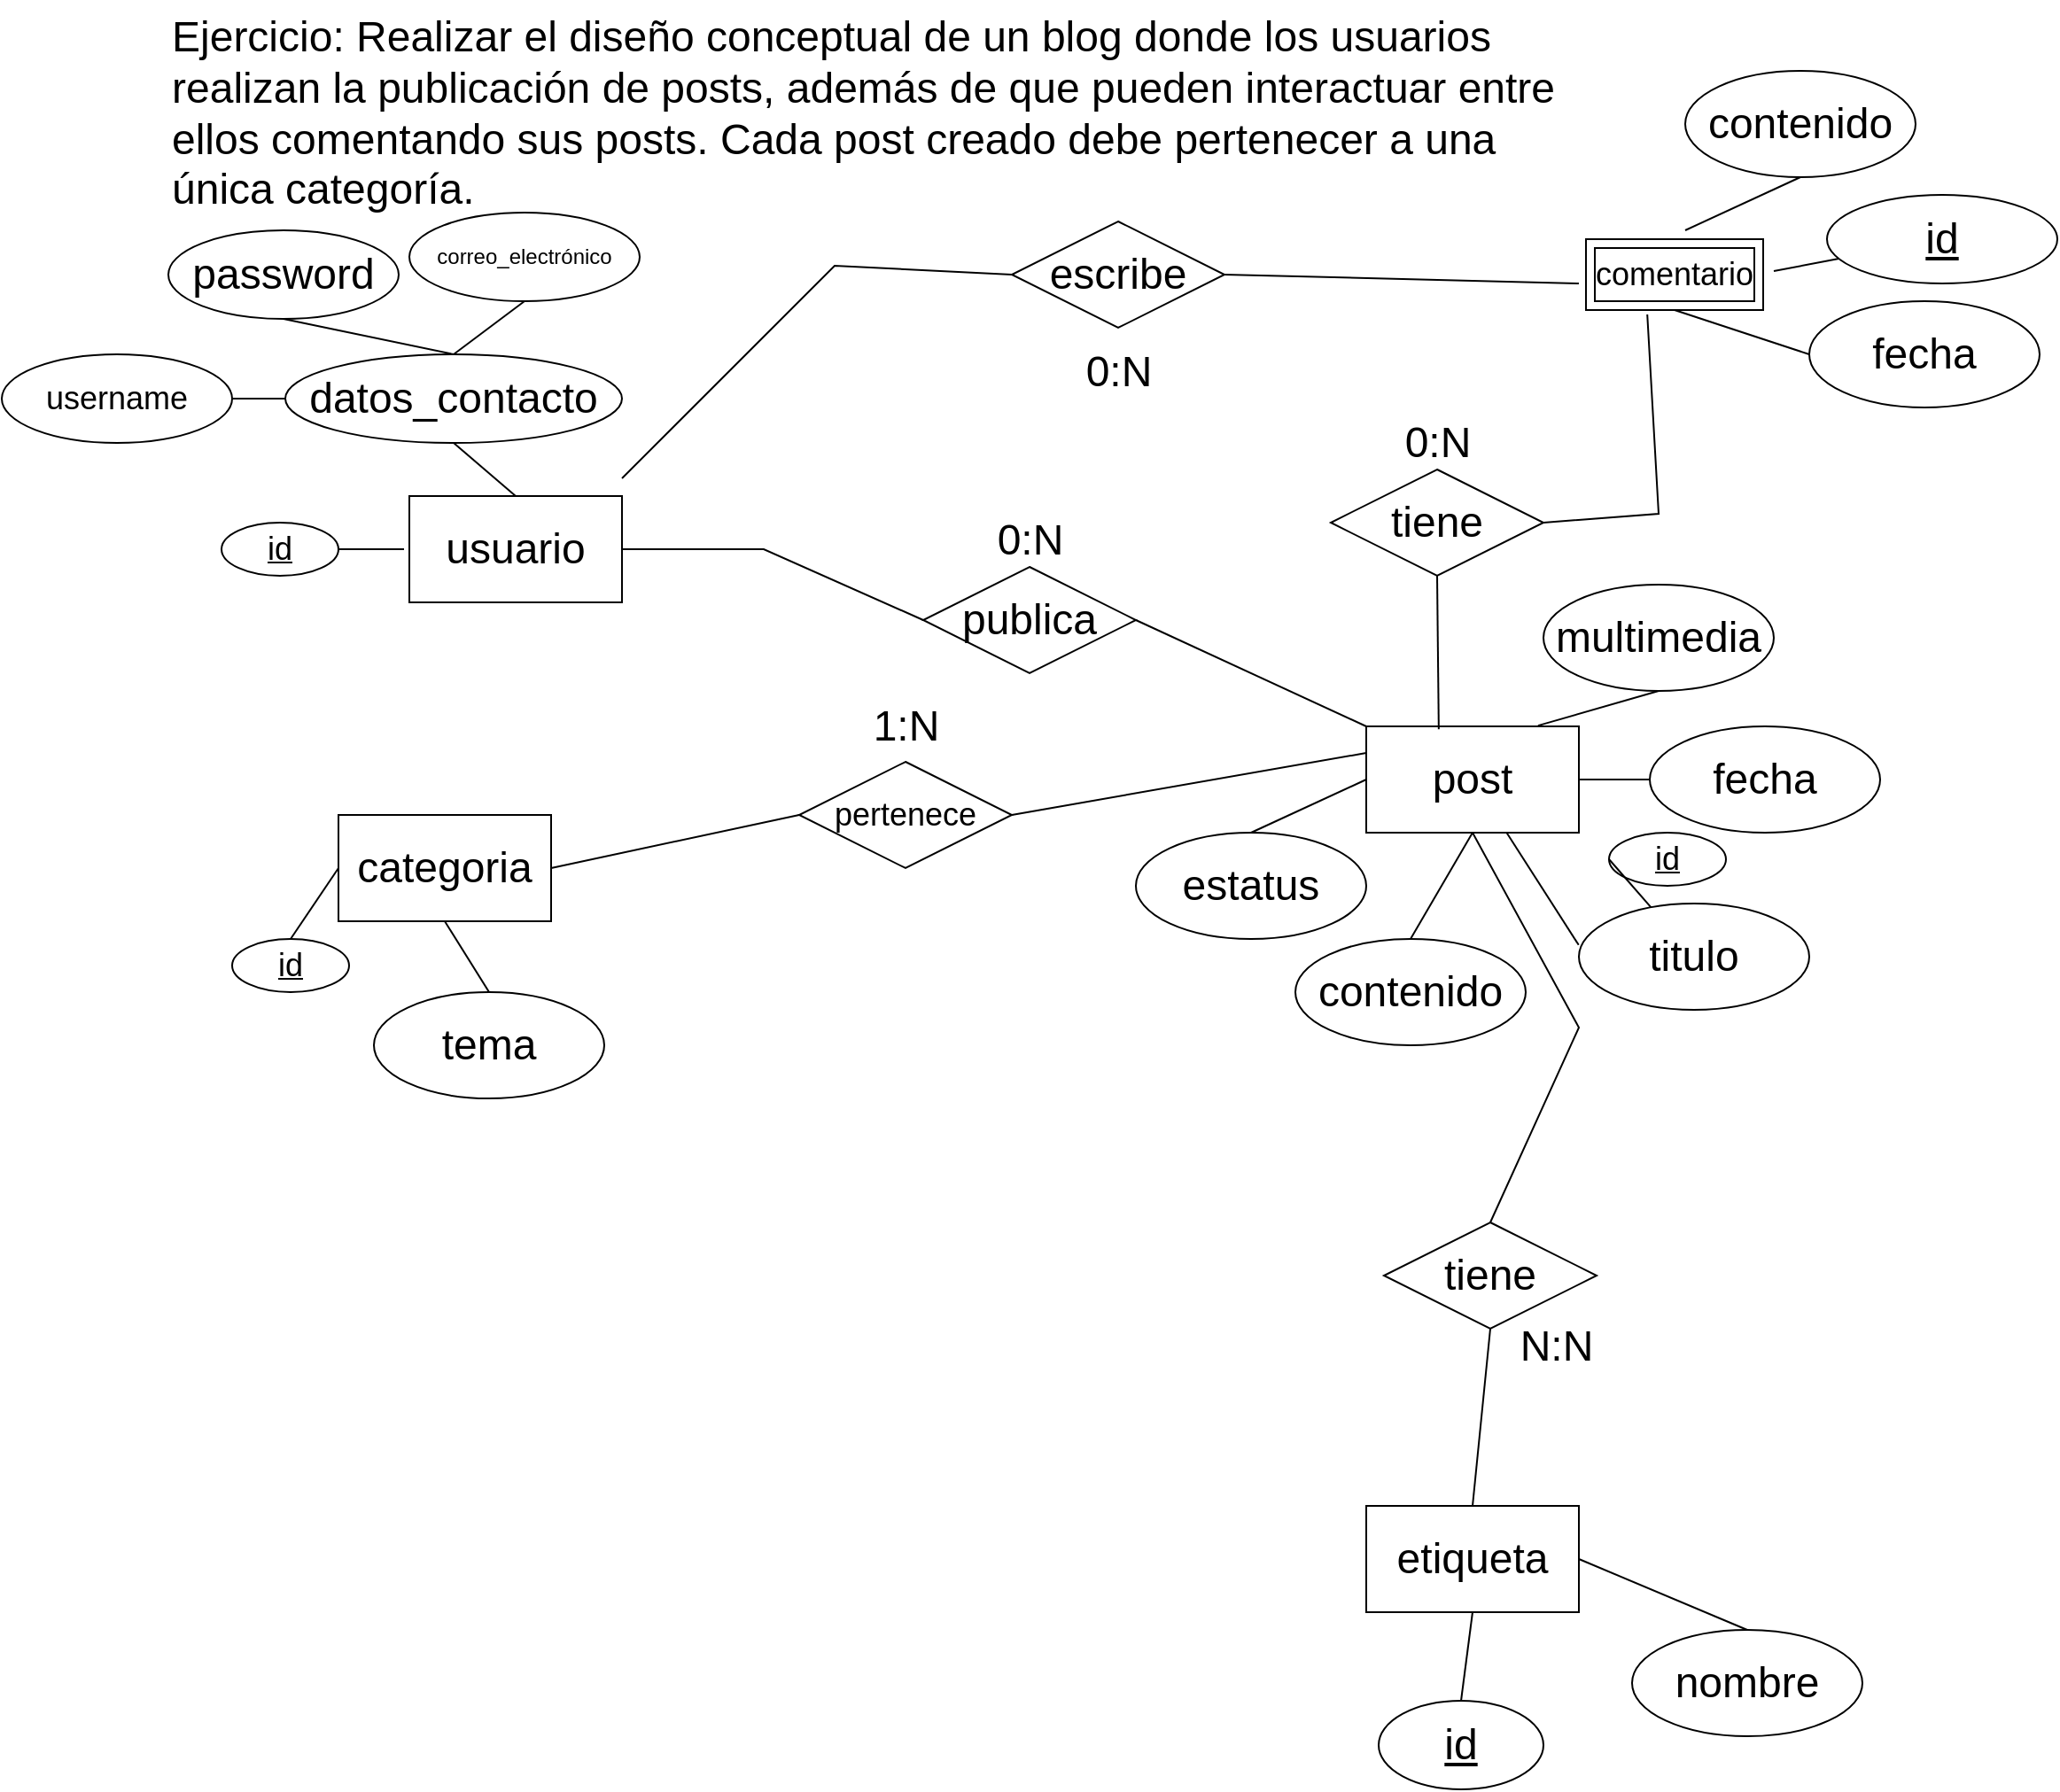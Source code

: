 <mxfile version="24.7.17">
  <diagram name="Página-1" id="cX93InWWtC79dVlgnkA4">
    <mxGraphModel dx="1770" dy="499" grid="1" gridSize="10" guides="1" tooltips="1" connect="1" arrows="1" fold="1" page="1" pageScale="1" pageWidth="827" pageHeight="1169" math="0" shadow="0">
      <root>
        <mxCell id="0" />
        <mxCell id="1" parent="0" />
        <mxCell id="zau5eVyy13CqzSvnJzzU-2" value="&lt;font style=&quot;font-size: 24px;&quot;&gt;Ejercicio: Realizar el diseño conceptual de un blog donde los usuarios realizan la publicación de posts, además de que pueden interactuar entre ellos comentando sus posts. Cada post creado debe pertenecer a una única categoría.&lt;/font&gt;" style="text;whiteSpace=wrap;html=1;" vertex="1" parent="1">
          <mxGeometry x="14" y="10" width="800" height="70" as="geometry" />
        </mxCell>
        <mxCell id="zau5eVyy13CqzSvnJzzU-3" value="&lt;font style=&quot;font-size: 24px;&quot;&gt;usuario&lt;/font&gt;" style="whiteSpace=wrap;html=1;" vertex="1" parent="1">
          <mxGeometry x="150" y="290" width="120" height="60" as="geometry" />
        </mxCell>
        <mxCell id="zau5eVyy13CqzSvnJzzU-4" value="&lt;font style=&quot;font-size: 24px;&quot;&gt;post&lt;/font&gt;" style="whiteSpace=wrap;html=1;" vertex="1" parent="1">
          <mxGeometry x="690" y="420" width="120" height="60" as="geometry" />
        </mxCell>
        <mxCell id="zau5eVyy13CqzSvnJzzU-5" value="&lt;font style=&quot;font-size: 24px;&quot;&gt;categoria&lt;br&gt;&lt;/font&gt;" style="whiteSpace=wrap;html=1;" vertex="1" parent="1">
          <mxGeometry x="110" y="470" width="120" height="60" as="geometry" />
        </mxCell>
        <mxCell id="zau5eVyy13CqzSvnJzzU-8" value="&lt;font style=&quot;font-size: 24px;&quot;&gt;datos_contacto&lt;/font&gt;" style="ellipse;whiteSpace=wrap;html=1;" vertex="1" parent="1">
          <mxGeometry x="80" y="210" width="190" height="50" as="geometry" />
        </mxCell>
        <mxCell id="zau5eVyy13CqzSvnJzzU-9" value="&lt;font style=&quot;font-size: 24px;&quot;&gt;password&lt;/font&gt;" style="ellipse;whiteSpace=wrap;html=1;" vertex="1" parent="1">
          <mxGeometry x="14" y="140" width="130" height="50" as="geometry" />
        </mxCell>
        <mxCell id="zau5eVyy13CqzSvnJzzU-10" value="&lt;font style=&quot;font-size: 12px;&quot;&gt;correo_electrónico&lt;/font&gt;" style="ellipse;whiteSpace=wrap;html=1;" vertex="1" parent="1">
          <mxGeometry x="150" y="130" width="130" height="50" as="geometry" />
        </mxCell>
        <mxCell id="zau5eVyy13CqzSvnJzzU-11" value="&lt;font style=&quot;font-size: 18px;&quot;&gt;username&lt;/font&gt;" style="ellipse;whiteSpace=wrap;html=1;" vertex="1" parent="1">
          <mxGeometry x="-80" y="210" width="130" height="50" as="geometry" />
        </mxCell>
        <mxCell id="zau5eVyy13CqzSvnJzzU-12" value="&lt;font style=&quot;font-size: 18px;&quot;&gt;&lt;u&gt;id&lt;/u&gt;&lt;/font&gt;" style="ellipse;whiteSpace=wrap;html=1;" vertex="1" parent="1">
          <mxGeometry x="44" y="305" width="66" height="30" as="geometry" />
        </mxCell>
        <mxCell id="zau5eVyy13CqzSvnJzzU-13" value="" style="endArrow=none;html=1;rounded=0;exitX=0.5;exitY=1;exitDx=0;exitDy=0;entryX=0.5;entryY=0;entryDx=0;entryDy=0;" edge="1" parent="1" source="zau5eVyy13CqzSvnJzzU-10" target="zau5eVyy13CqzSvnJzzU-8">
          <mxGeometry width="50" height="50" relative="1" as="geometry">
            <mxPoint x="100" y="400" as="sourcePoint" />
            <mxPoint x="150" y="350" as="targetPoint" />
          </mxGeometry>
        </mxCell>
        <mxCell id="zau5eVyy13CqzSvnJzzU-15" value="&lt;font style=&quot;font-size: 24px;&quot;&gt;&lt;u&gt;id&lt;/u&gt;&lt;/font&gt;" style="ellipse;whiteSpace=wrap;html=1;" vertex="1" parent="1">
          <mxGeometry x="950" y="120" width="130" height="50" as="geometry" />
        </mxCell>
        <mxCell id="zau5eVyy13CqzSvnJzzU-17" value="&lt;span style=&quot;font-size: 24px;&quot;&gt;fecha&lt;/span&gt;" style="ellipse;whiteSpace=wrap;html=1;" vertex="1" parent="1">
          <mxGeometry x="940" y="180" width="130" height="60" as="geometry" />
        </mxCell>
        <mxCell id="zau5eVyy13CqzSvnJzzU-18" value="&lt;span style=&quot;font-size: 24px;&quot;&gt;contenido&lt;/span&gt;" style="ellipse;whiteSpace=wrap;html=1;" vertex="1" parent="1">
          <mxGeometry x="870" y="50" width="130" height="60" as="geometry" />
        </mxCell>
        <mxCell id="zau5eVyy13CqzSvnJzzU-19" value="&lt;span style=&quot;font-size: 24px;&quot;&gt;fecha&lt;/span&gt;" style="ellipse;whiteSpace=wrap;html=1;" vertex="1" parent="1">
          <mxGeometry x="850" y="420" width="130" height="60" as="geometry" />
        </mxCell>
        <mxCell id="zau5eVyy13CqzSvnJzzU-23" value="&lt;span style=&quot;font-size: 24px;&quot;&gt;titulo&lt;/span&gt;" style="ellipse;whiteSpace=wrap;html=1;" vertex="1" parent="1">
          <mxGeometry x="810" y="520" width="130" height="60" as="geometry" />
        </mxCell>
        <mxCell id="zau5eVyy13CqzSvnJzzU-24" value="&lt;span style=&quot;font-size: 24px;&quot;&gt;multimedia&lt;/span&gt;" style="ellipse;whiteSpace=wrap;html=1;" vertex="1" parent="1">
          <mxGeometry x="790" y="340" width="130" height="60" as="geometry" />
        </mxCell>
        <mxCell id="zau5eVyy13CqzSvnJzzU-25" value="&lt;span style=&quot;font-size: 24px;&quot;&gt;contenido&lt;/span&gt;" style="ellipse;whiteSpace=wrap;html=1;" vertex="1" parent="1">
          <mxGeometry x="650" y="540" width="130" height="60" as="geometry" />
        </mxCell>
        <mxCell id="zau5eVyy13CqzSvnJzzU-26" value="&lt;span style=&quot;font-size: 24px;&quot;&gt;estatus&lt;/span&gt;" style="ellipse;whiteSpace=wrap;html=1;" vertex="1" parent="1">
          <mxGeometry x="560" y="480" width="130" height="60" as="geometry" />
        </mxCell>
        <mxCell id="zau5eVyy13CqzSvnJzzU-27" value="&lt;span style=&quot;font-size: 24px;&quot;&gt;tema&lt;/span&gt;" style="ellipse;whiteSpace=wrap;html=1;" vertex="1" parent="1">
          <mxGeometry x="130" y="570" width="130" height="60" as="geometry" />
        </mxCell>
        <mxCell id="zau5eVyy13CqzSvnJzzU-28" value="&lt;font style=&quot;font-size: 18px;&quot;&gt;&lt;u&gt;id&lt;/u&gt;&lt;/font&gt;" style="ellipse;whiteSpace=wrap;html=1;" vertex="1" parent="1">
          <mxGeometry x="827" y="480" width="66" height="30" as="geometry" />
        </mxCell>
        <mxCell id="zau5eVyy13CqzSvnJzzU-29" value="&lt;font style=&quot;font-size: 18px;&quot;&gt;&lt;u&gt;id&lt;/u&gt;&lt;/font&gt;" style="ellipse;whiteSpace=wrap;html=1;" vertex="1" parent="1">
          <mxGeometry x="50" y="540" width="66" height="30" as="geometry" />
        </mxCell>
        <mxCell id="zau5eVyy13CqzSvnJzzU-32" value="" style="endArrow=none;html=1;rounded=0;exitX=0.5;exitY=1;exitDx=0;exitDy=0;entryX=0.5;entryY=0;entryDx=0;entryDy=0;" edge="1" parent="1" source="zau5eVyy13CqzSvnJzzU-9" target="zau5eVyy13CqzSvnJzzU-8">
          <mxGeometry width="50" height="50" relative="1" as="geometry">
            <mxPoint x="200" y="320" as="sourcePoint" />
            <mxPoint x="250" y="270" as="targetPoint" />
          </mxGeometry>
        </mxCell>
        <mxCell id="zau5eVyy13CqzSvnJzzU-34" value="" style="endArrow=none;html=1;rounded=0;exitX=1;exitY=0.5;exitDx=0;exitDy=0;entryX=0;entryY=0.5;entryDx=0;entryDy=0;" edge="1" parent="1" source="zau5eVyy13CqzSvnJzzU-11" target="zau5eVyy13CqzSvnJzzU-8">
          <mxGeometry width="50" height="50" relative="1" as="geometry">
            <mxPoint x="46" y="225" as="sourcePoint" />
            <mxPoint x="90" y="245" as="targetPoint" />
          </mxGeometry>
        </mxCell>
        <mxCell id="zau5eVyy13CqzSvnJzzU-35" value="" style="endArrow=none;html=1;rounded=0;exitX=0.5;exitY=0;exitDx=0;exitDy=0;entryX=0.5;entryY=1;entryDx=0;entryDy=0;" edge="1" parent="1" source="zau5eVyy13CqzSvnJzzU-3" target="zau5eVyy13CqzSvnJzzU-8">
          <mxGeometry width="50" height="50" relative="1" as="geometry">
            <mxPoint x="25" y="270" as="sourcePoint" />
            <mxPoint x="90" y="245" as="targetPoint" />
          </mxGeometry>
        </mxCell>
        <mxCell id="zau5eVyy13CqzSvnJzzU-36" value="" style="endArrow=none;html=1;rounded=0;entryX=0.5;entryY=1;entryDx=0;entryDy=0;exitX=0.5;exitY=0;exitDx=0;exitDy=0;" edge="1" parent="1" target="zau5eVyy13CqzSvnJzzU-18">
          <mxGeometry width="50" height="50" relative="1" as="geometry">
            <mxPoint x="870" y="140" as="sourcePoint" />
            <mxPoint x="740" y="200" as="targetPoint" />
          </mxGeometry>
        </mxCell>
        <mxCell id="zau5eVyy13CqzSvnJzzU-38" value="" style="endArrow=none;html=1;rounded=0;" edge="1" parent="1" target="zau5eVyy13CqzSvnJzzU-15">
          <mxGeometry width="50" height="50" relative="1" as="geometry">
            <mxPoint x="920" y="163" as="sourcePoint" />
            <mxPoint x="945" y="120" as="targetPoint" />
          </mxGeometry>
        </mxCell>
        <mxCell id="zau5eVyy13CqzSvnJzzU-39" value="" style="endArrow=none;html=1;rounded=0;exitX=0.5;exitY=1;exitDx=0;exitDy=0;entryX=0;entryY=0.5;entryDx=0;entryDy=0;" edge="1" parent="1" source="zau5eVyy13CqzSvnJzzU-85" target="zau5eVyy13CqzSvnJzzU-17">
          <mxGeometry width="50" height="50" relative="1" as="geometry">
            <mxPoint x="870" y="200" as="sourcePoint" />
            <mxPoint x="968" y="167" as="targetPoint" />
          </mxGeometry>
        </mxCell>
        <mxCell id="zau5eVyy13CqzSvnJzzU-40" value="" style="endArrow=none;html=1;rounded=0;entryX=0.5;entryY=1;entryDx=0;entryDy=0;exitX=0.808;exitY=-0.007;exitDx=0;exitDy=0;exitPerimeter=0;" edge="1" parent="1" source="zau5eVyy13CqzSvnJzzU-4" target="zau5eVyy13CqzSvnJzzU-24">
          <mxGeometry width="50" height="50" relative="1" as="geometry">
            <mxPoint x="670" y="360" as="sourcePoint" />
            <mxPoint x="735" y="330" as="targetPoint" />
          </mxGeometry>
        </mxCell>
        <mxCell id="zau5eVyy13CqzSvnJzzU-41" value="" style="endArrow=none;html=1;rounded=0;entryX=0;entryY=0.5;entryDx=0;entryDy=0;exitX=1;exitY=0.5;exitDx=0;exitDy=0;" edge="1" parent="1" source="zau5eVyy13CqzSvnJzzU-4" target="zau5eVyy13CqzSvnJzzU-19">
          <mxGeometry width="50" height="50" relative="1" as="geometry">
            <mxPoint x="797" y="430" as="sourcePoint" />
            <mxPoint x="865" y="410" as="targetPoint" />
          </mxGeometry>
        </mxCell>
        <mxCell id="zau5eVyy13CqzSvnJzzU-42" value="" style="endArrow=none;html=1;rounded=0;entryX=0;entryY=0.5;entryDx=0;entryDy=0;" edge="1" parent="1" source="zau5eVyy13CqzSvnJzzU-23" target="zau5eVyy13CqzSvnJzzU-28">
          <mxGeometry width="50" height="50" relative="1" as="geometry">
            <mxPoint x="820" y="460" as="sourcePoint" />
            <mxPoint x="860" y="460" as="targetPoint" />
          </mxGeometry>
        </mxCell>
        <mxCell id="zau5eVyy13CqzSvnJzzU-43" value="" style="endArrow=none;html=1;rounded=0;exitX=1;exitY=0.5;exitDx=0;exitDy=0;" edge="1" parent="1" source="zau5eVyy13CqzSvnJzzU-12">
          <mxGeometry width="50" height="50" relative="1" as="geometry">
            <mxPoint x="270" y="300" as="sourcePoint" />
            <mxPoint x="147" y="320" as="targetPoint" />
          </mxGeometry>
        </mxCell>
        <mxCell id="zau5eVyy13CqzSvnJzzU-44" value="" style="endArrow=none;html=1;rounded=0;entryX=-0.001;entryY=0.39;entryDx=0;entryDy=0;entryPerimeter=0;" edge="1" parent="1" source="zau5eVyy13CqzSvnJzzU-4" target="zau5eVyy13CqzSvnJzzU-23">
          <mxGeometry width="50" height="50" relative="1" as="geometry">
            <mxPoint x="819" y="482" as="sourcePoint" />
            <mxPoint x="837" y="505" as="targetPoint" />
          </mxGeometry>
        </mxCell>
        <mxCell id="zau5eVyy13CqzSvnJzzU-45" value="" style="endArrow=none;html=1;rounded=0;entryX=0.5;entryY=0;entryDx=0;entryDy=0;exitX=0.5;exitY=1;exitDx=0;exitDy=0;" edge="1" parent="1" source="zau5eVyy13CqzSvnJzzU-4" target="zau5eVyy13CqzSvnJzzU-25">
          <mxGeometry width="50" height="50" relative="1" as="geometry">
            <mxPoint x="779" y="490" as="sourcePoint" />
            <mxPoint x="820" y="553" as="targetPoint" />
          </mxGeometry>
        </mxCell>
        <mxCell id="zau5eVyy13CqzSvnJzzU-46" value="" style="endArrow=none;html=1;rounded=0;entryX=0;entryY=0.5;entryDx=0;entryDy=0;exitX=0.5;exitY=0;exitDx=0;exitDy=0;" edge="1" parent="1" source="zau5eVyy13CqzSvnJzzU-26" target="zau5eVyy13CqzSvnJzzU-4">
          <mxGeometry width="50" height="50" relative="1" as="geometry">
            <mxPoint x="789" y="500" as="sourcePoint" />
            <mxPoint x="830" y="563" as="targetPoint" />
          </mxGeometry>
        </mxCell>
        <mxCell id="zau5eVyy13CqzSvnJzzU-48" value="" style="endArrow=none;html=1;rounded=0;exitX=0.5;exitY=1;exitDx=0;exitDy=0;entryX=0.5;entryY=0;entryDx=0;entryDy=0;" edge="1" parent="1" source="zau5eVyy13CqzSvnJzzU-5" target="zau5eVyy13CqzSvnJzzU-27">
          <mxGeometry width="50" height="50" relative="1" as="geometry">
            <mxPoint x="440" y="350" as="sourcePoint" />
            <mxPoint x="490" y="300" as="targetPoint" />
          </mxGeometry>
        </mxCell>
        <mxCell id="zau5eVyy13CqzSvnJzzU-49" value="" style="endArrow=none;html=1;rounded=0;exitX=0;exitY=0.5;exitDx=0;exitDy=0;entryX=0.5;entryY=0;entryDx=0;entryDy=0;" edge="1" parent="1" source="zau5eVyy13CqzSvnJzzU-5" target="zau5eVyy13CqzSvnJzzU-29">
          <mxGeometry width="50" height="50" relative="1" as="geometry">
            <mxPoint x="440" y="350" as="sourcePoint" />
            <mxPoint x="490" y="300" as="targetPoint" />
          </mxGeometry>
        </mxCell>
        <mxCell id="zau5eVyy13CqzSvnJzzU-51" value="&lt;font style=&quot;font-size: 24px;&quot;&gt;publica&lt;/font&gt;" style="shape=rhombus;perimeter=rhombusPerimeter;whiteSpace=wrap;html=1;align=center;" vertex="1" parent="1">
          <mxGeometry x="440" y="330" width="120" height="60" as="geometry" />
        </mxCell>
        <mxCell id="zau5eVyy13CqzSvnJzzU-52" value="" style="endArrow=none;html=1;rounded=0;exitX=1;exitY=0.5;exitDx=0;exitDy=0;entryX=0;entryY=0.5;entryDx=0;entryDy=0;" edge="1" parent="1" source="zau5eVyy13CqzSvnJzzU-3" target="zau5eVyy13CqzSvnJzzU-51">
          <mxGeometry width="50" height="50" relative="1" as="geometry">
            <mxPoint x="440" y="340" as="sourcePoint" />
            <mxPoint x="490" y="290" as="targetPoint" />
            <Array as="points">
              <mxPoint x="350" y="320" />
            </Array>
          </mxGeometry>
        </mxCell>
        <mxCell id="zau5eVyy13CqzSvnJzzU-55" value="" style="endArrow=none;html=1;rounded=0;exitX=1;exitY=0.5;exitDx=0;exitDy=0;entryX=0;entryY=0;entryDx=0;entryDy=0;" edge="1" parent="1" source="zau5eVyy13CqzSvnJzzU-51" target="zau5eVyy13CqzSvnJzzU-4">
          <mxGeometry width="50" height="50" relative="1" as="geometry">
            <mxPoint x="440" y="340" as="sourcePoint" />
            <mxPoint x="680" y="410" as="targetPoint" />
          </mxGeometry>
        </mxCell>
        <mxCell id="zau5eVyy13CqzSvnJzzU-56" value="&lt;font style=&quot;font-size: 24px;&quot;&gt;0:N&lt;/font&gt;" style="text;html=1;align=center;verticalAlign=middle;resizable=0;points=[];autosize=1;strokeColor=none;fillColor=none;" vertex="1" parent="1">
          <mxGeometry x="470" y="295" width="60" height="40" as="geometry" />
        </mxCell>
        <mxCell id="zau5eVyy13CqzSvnJzzU-58" value="&lt;font style=&quot;font-size: 18px;&quot;&gt;pertenece&lt;/font&gt;" style="shape=rhombus;perimeter=rhombusPerimeter;whiteSpace=wrap;html=1;align=center;" vertex="1" parent="1">
          <mxGeometry x="370" y="440" width="120" height="60" as="geometry" />
        </mxCell>
        <mxCell id="zau5eVyy13CqzSvnJzzU-59" value="" style="endArrow=none;html=1;rounded=0;entryX=0;entryY=0.25;entryDx=0;entryDy=0;exitX=1;exitY=0.5;exitDx=0;exitDy=0;" edge="1" parent="1" source="zau5eVyy13CqzSvnJzzU-58" target="zau5eVyy13CqzSvnJzzU-4">
          <mxGeometry width="50" height="50" relative="1" as="geometry">
            <mxPoint x="440" y="340" as="sourcePoint" />
            <mxPoint x="490" y="290" as="targetPoint" />
          </mxGeometry>
        </mxCell>
        <mxCell id="zau5eVyy13CqzSvnJzzU-60" value="" style="endArrow=none;html=1;rounded=0;entryX=1;entryY=0.5;entryDx=0;entryDy=0;exitX=0;exitY=0.5;exitDx=0;exitDy=0;" edge="1" parent="1" source="zau5eVyy13CqzSvnJzzU-58" target="zau5eVyy13CqzSvnJzzU-5">
          <mxGeometry width="50" height="50" relative="1" as="geometry">
            <mxPoint x="500" y="480" as="sourcePoint" />
            <mxPoint x="700" y="445" as="targetPoint" />
          </mxGeometry>
        </mxCell>
        <mxCell id="zau5eVyy13CqzSvnJzzU-61" value="&lt;font style=&quot;font-size: 24px;&quot;&gt;1:N&lt;/font&gt;" style="text;html=1;align=center;verticalAlign=middle;resizable=0;points=[];autosize=1;strokeColor=none;fillColor=none;" vertex="1" parent="1">
          <mxGeometry x="400" y="400" width="60" height="40" as="geometry" />
        </mxCell>
        <mxCell id="zau5eVyy13CqzSvnJzzU-62" value="&lt;font style=&quot;font-size: 24px;&quot;&gt;tiene&lt;/font&gt;" style="shape=rhombus;perimeter=rhombusPerimeter;whiteSpace=wrap;html=1;align=center;" vertex="1" parent="1">
          <mxGeometry x="670" y="275" width="120" height="60" as="geometry" />
        </mxCell>
        <mxCell id="zau5eVyy13CqzSvnJzzU-63" value="" style="endArrow=none;html=1;rounded=0;entryX=0.5;entryY=1;entryDx=0;entryDy=0;exitX=0.341;exitY=0.027;exitDx=0;exitDy=0;exitPerimeter=0;" edge="1" parent="1" source="zau5eVyy13CqzSvnJzzU-4" target="zau5eVyy13CqzSvnJzzU-62">
          <mxGeometry width="50" height="50" relative="1" as="geometry">
            <mxPoint x="730" y="410" as="sourcePoint" />
            <mxPoint x="610" y="290" as="targetPoint" />
          </mxGeometry>
        </mxCell>
        <mxCell id="zau5eVyy13CqzSvnJzzU-64" value="" style="endArrow=none;html=1;rounded=0;entryX=0.346;entryY=1.063;entryDx=0;entryDy=0;entryPerimeter=0;exitX=1;exitY=0.5;exitDx=0;exitDy=0;" edge="1" parent="1" source="zau5eVyy13CqzSvnJzzU-62" target="zau5eVyy13CqzSvnJzzU-85">
          <mxGeometry width="50" height="50" relative="1" as="geometry">
            <mxPoint x="740" y="420" as="sourcePoint" />
            <mxPoint x="854.52" y="198.14" as="targetPoint" />
            <Array as="points">
              <mxPoint x="855" y="300" />
            </Array>
          </mxGeometry>
        </mxCell>
        <mxCell id="zau5eVyy13CqzSvnJzzU-65" value="&lt;font style=&quot;font-size: 24px;&quot;&gt;0:N&lt;/font&gt;" style="text;html=1;align=center;verticalAlign=middle;resizable=0;points=[];autosize=1;strokeColor=none;fillColor=none;" vertex="1" parent="1">
          <mxGeometry x="700" y="240" width="60" height="40" as="geometry" />
        </mxCell>
        <mxCell id="zau5eVyy13CqzSvnJzzU-67" value="&lt;font style=&quot;font-size: 24px;&quot;&gt;etiqueta&lt;/font&gt;" style="whiteSpace=wrap;html=1;" vertex="1" parent="1">
          <mxGeometry x="690" y="860" width="120" height="60" as="geometry" />
        </mxCell>
        <mxCell id="zau5eVyy13CqzSvnJzzU-70" value="&lt;font style=&quot;font-size: 24px;&quot;&gt;&lt;u style=&quot;&quot;&gt;id&lt;/u&gt;&lt;/font&gt;" style="ellipse;whiteSpace=wrap;html=1;" vertex="1" parent="1">
          <mxGeometry x="697" y="970" width="93" height="50" as="geometry" />
        </mxCell>
        <mxCell id="zau5eVyy13CqzSvnJzzU-71" value="&lt;span style=&quot;font-size: 24px;&quot;&gt;nombre&lt;/span&gt;" style="ellipse;whiteSpace=wrap;html=1;" vertex="1" parent="1">
          <mxGeometry x="840" y="930" width="130" height="60" as="geometry" />
        </mxCell>
        <mxCell id="zau5eVyy13CqzSvnJzzU-72" value="" style="endArrow=none;html=1;rounded=0;exitX=0.5;exitY=0;exitDx=0;exitDy=0;entryX=0.5;entryY=1;entryDx=0;entryDy=0;" edge="1" parent="1" source="zau5eVyy13CqzSvnJzzU-70" target="zau5eVyy13CqzSvnJzzU-67">
          <mxGeometry width="50" height="50" relative="1" as="geometry">
            <mxPoint x="460" y="700" as="sourcePoint" />
            <mxPoint x="510" y="650" as="targetPoint" />
          </mxGeometry>
        </mxCell>
        <mxCell id="zau5eVyy13CqzSvnJzzU-73" value="" style="endArrow=none;html=1;rounded=0;exitX=0.5;exitY=0;exitDx=0;exitDy=0;entryX=1;entryY=0.5;entryDx=0;entryDy=0;" edge="1" parent="1" source="zau5eVyy13CqzSvnJzzU-71" target="zau5eVyy13CqzSvnJzzU-67">
          <mxGeometry width="50" height="50" relative="1" as="geometry">
            <mxPoint x="754" y="980" as="sourcePoint" />
            <mxPoint x="760" y="930" as="targetPoint" />
          </mxGeometry>
        </mxCell>
        <mxCell id="zau5eVyy13CqzSvnJzzU-76" value="&lt;span style=&quot;font-size: 24px;&quot;&gt;tiene&lt;/span&gt;" style="shape=rhombus;perimeter=rhombusPerimeter;whiteSpace=wrap;html=1;align=center;" vertex="1" parent="1">
          <mxGeometry x="700" y="700" width="120" height="60" as="geometry" />
        </mxCell>
        <mxCell id="zau5eVyy13CqzSvnJzzU-77" value="" style="endArrow=none;html=1;rounded=0;entryX=0.5;entryY=1;entryDx=0;entryDy=0;exitX=0.5;exitY=0;exitDx=0;exitDy=0;" edge="1" parent="1" source="zau5eVyy13CqzSvnJzzU-76" target="zau5eVyy13CqzSvnJzzU-4">
          <mxGeometry width="50" height="50" relative="1" as="geometry">
            <mxPoint x="791" y="667" as="sourcePoint" />
            <mxPoint x="790" y="580" as="targetPoint" />
            <Array as="points">
              <mxPoint x="810" y="590" />
            </Array>
          </mxGeometry>
        </mxCell>
        <mxCell id="zau5eVyy13CqzSvnJzzU-79" value="" style="endArrow=none;html=1;rounded=0;entryX=0.5;entryY=1;entryDx=0;entryDy=0;exitX=0.5;exitY=0;exitDx=0;exitDy=0;" edge="1" parent="1" source="zau5eVyy13CqzSvnJzzU-67" target="zau5eVyy13CqzSvnJzzU-76">
          <mxGeometry width="50" height="50" relative="1" as="geometry">
            <mxPoint x="741" y="432" as="sourcePoint" />
            <mxPoint x="740" y="345" as="targetPoint" />
          </mxGeometry>
        </mxCell>
        <mxCell id="zau5eVyy13CqzSvnJzzU-80" value="&lt;font style=&quot;font-size: 24px;&quot;&gt;N:N&lt;/font&gt;" style="text;html=1;align=center;verticalAlign=middle;resizable=0;points=[];autosize=1;strokeColor=none;fillColor=none;" vertex="1" parent="1">
          <mxGeometry x="767" y="750" width="60" height="40" as="geometry" />
        </mxCell>
        <mxCell id="zau5eVyy13CqzSvnJzzU-81" value="&lt;font style=&quot;font-size: 24px;&quot;&gt;escribe&lt;/font&gt;" style="shape=rhombus;perimeter=rhombusPerimeter;whiteSpace=wrap;html=1;align=center;" vertex="1" parent="1">
          <mxGeometry x="490" y="135" width="120" height="60" as="geometry" />
        </mxCell>
        <mxCell id="zau5eVyy13CqzSvnJzzU-82" value="" style="endArrow=none;html=1;rounded=0;entryX=0;entryY=0.5;entryDx=0;entryDy=0;" edge="1" parent="1" target="zau5eVyy13CqzSvnJzzU-81">
          <mxGeometry width="50" height="50" relative="1" as="geometry">
            <mxPoint x="270" y="280" as="sourcePoint" />
            <mxPoint x="510" y="190" as="targetPoint" />
            <Array as="points">
              <mxPoint x="390" y="160" />
            </Array>
          </mxGeometry>
        </mxCell>
        <mxCell id="zau5eVyy13CqzSvnJzzU-83" value="" style="endArrow=none;html=1;rounded=0;exitX=1;exitY=0.5;exitDx=0;exitDy=0;entryX=0;entryY=0.5;entryDx=0;entryDy=0;" edge="1" parent="1" source="zau5eVyy13CqzSvnJzzU-81">
          <mxGeometry width="50" height="50" relative="1" as="geometry">
            <mxPoint x="460" y="240" as="sourcePoint" />
            <mxPoint x="810" y="170" as="targetPoint" />
          </mxGeometry>
        </mxCell>
        <mxCell id="zau5eVyy13CqzSvnJzzU-84" value="&lt;font style=&quot;font-size: 24px;&quot;&gt;0:N&lt;/font&gt;" style="text;html=1;align=center;verticalAlign=middle;resizable=0;points=[];autosize=1;strokeColor=none;fillColor=none;" vertex="1" parent="1">
          <mxGeometry x="520" y="200" width="60" height="40" as="geometry" />
        </mxCell>
        <mxCell id="zau5eVyy13CqzSvnJzzU-85" value="&lt;font style=&quot;font-size: 18px;&quot;&gt;comentario&lt;/font&gt;" style="shape=ext;margin=3;double=1;whiteSpace=wrap;html=1;align=center;" vertex="1" parent="1">
          <mxGeometry x="814" y="145" width="100" height="40" as="geometry" />
        </mxCell>
      </root>
    </mxGraphModel>
  </diagram>
</mxfile>
